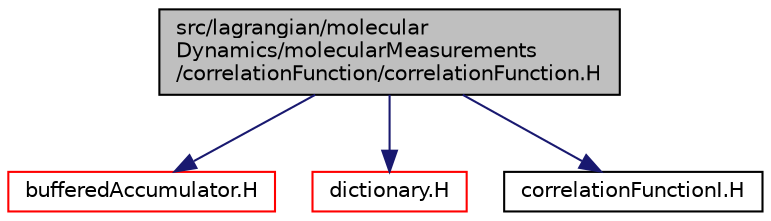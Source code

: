 digraph "src/lagrangian/molecularDynamics/molecularMeasurements/correlationFunction/correlationFunction.H"
{
  bgcolor="transparent";
  edge [fontname="Helvetica",fontsize="10",labelfontname="Helvetica",labelfontsize="10"];
  node [fontname="Helvetica",fontsize="10",shape=record];
  Node0 [label="src/lagrangian/molecular\lDynamics/molecularMeasurements\l/correlationFunction/correlationFunction.H",height=0.2,width=0.4,color="black", fillcolor="grey75", style="filled", fontcolor="black"];
  Node0 -> Node1 [color="midnightblue",fontsize="10",style="solid",fontname="Helvetica"];
  Node1 [label="bufferedAccumulator.H",height=0.2,width=0.4,color="red",URL="$a07052.html"];
  Node0 -> Node96 [color="midnightblue",fontsize="10",style="solid",fontname="Helvetica"];
  Node96 [label="dictionary.H",height=0.2,width=0.4,color="red",URL="$a09506.html"];
  Node0 -> Node111 [color="midnightblue",fontsize="10",style="solid",fontname="Helvetica"];
  Node111 [label="correlationFunctionI.H",height=0.2,width=0.4,color="black",URL="$a07067.html"];
}
